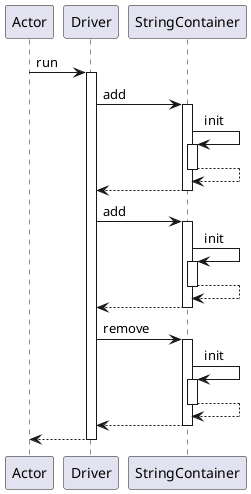 @startuml
participant Actor
Actor -> Driver : run
activate Driver
Driver -> StringContainer : add
activate StringContainer
StringContainer -> StringContainer : init
activate StringContainer
StringContainer --> StringContainer
deactivate StringContainer
StringContainer --> Driver
deactivate StringContainer
Driver -> StringContainer : add
activate StringContainer
StringContainer -> StringContainer : init
activate StringContainer
StringContainer --> StringContainer
deactivate StringContainer
StringContainer --> Driver
deactivate StringContainer
Driver -> StringContainer : remove
activate StringContainer
StringContainer -> StringContainer : init
activate StringContainer
StringContainer --> StringContainer
deactivate StringContainer
StringContainer --> Driver
deactivate StringContainer
return
@enduml
